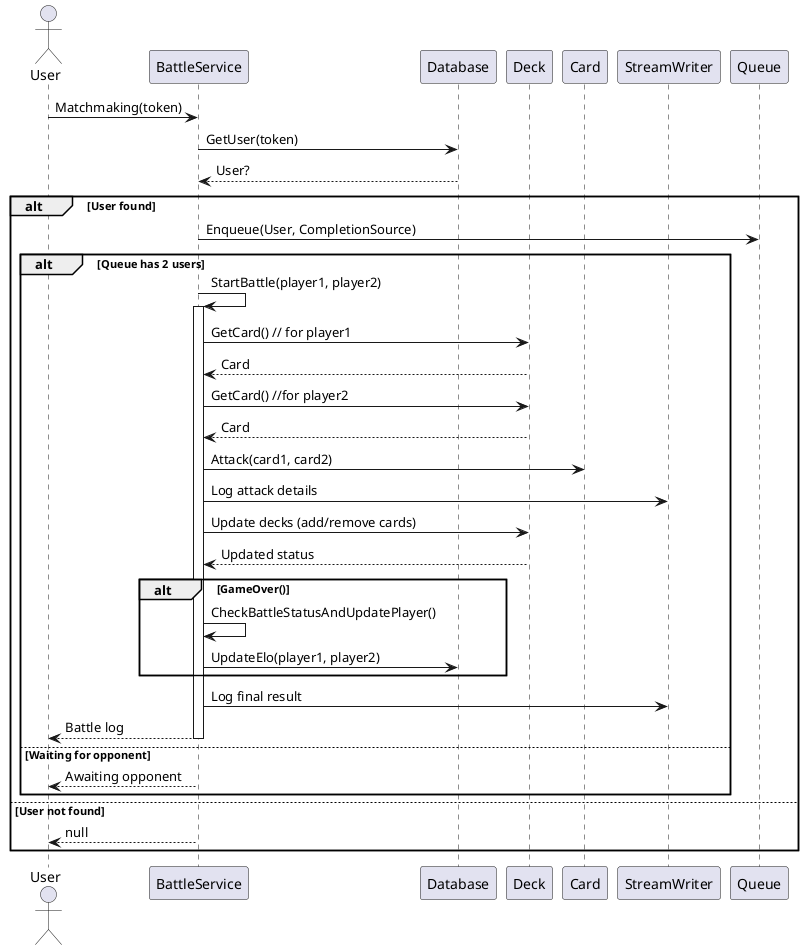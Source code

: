 @startuml

actor User

participant "BattleService" as BS
participant "Database" as DB
participant "Deck" as Deck
participant "Card" as Card
participant "StreamWriter" as SW

User -> BS: Matchmaking(token)
BS -> DB: GetUser(token)
DB --> BS: User?
alt User found
    BS -> Queue: Enqueue(User, CompletionSource)
    alt Queue has 2 users
        BS -> BS: StartBattle(player1, player2)
        activate BS
        BS -> Deck: GetCard() // for player1
        Deck --> BS: Card
        BS -> Deck: GetCard() //for player2
        Deck --> BS: Card
        BS -> Card: Attack(card1, card2)
        BS -> SW: Log attack details
        BS -> Deck: Update decks (add/remove cards)
        Deck --> BS: Updated status
        alt GameOver()
            BS -> BS: CheckBattleStatusAndUpdatePlayer()
            BS -> DB: UpdateElo(player1, player2)
        end
        BS -> SW: Log final result
        BS --> User: Battle log
        deactivate BS
    else Waiting for opponent
        BS --> User: Awaiting opponent
    end
else User not found
    BS --> User: null
end

@enduml
